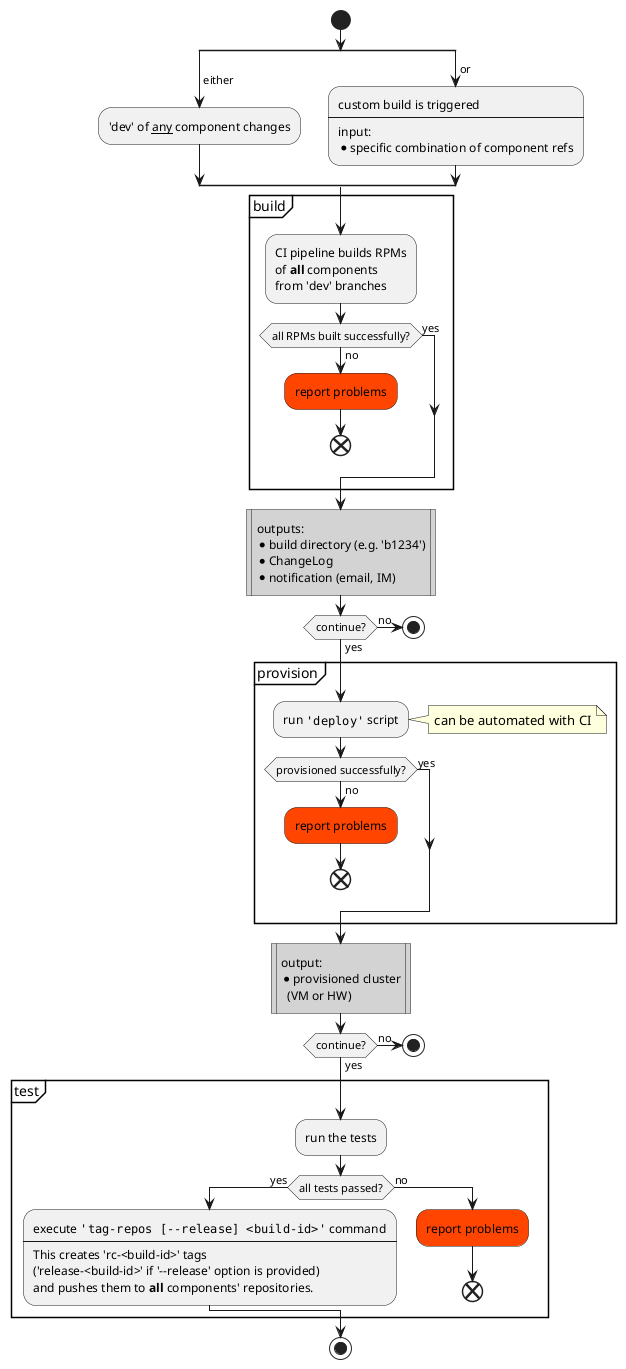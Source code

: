 @startuml
start

split
    -> either;
    :'dev' of __any__ component changes;
split again
    -> or;
    :custom build is triggered
    ----
    input:
    * specific combination of component refs;
end split

partition build {
    :CI pipeline builds RPMs
    of **all** components
    from 'dev' branches;

    if (all RPMs built successfully?) then (yes)
    else (no)
        #OrangeRed:report problems;
        end
    endif
}

#LightGrey:outputs:
* build directory (e.g. 'b1234')
* ChangeLog
* notification (email, IM)|

if (continue?) then (yes)
else (no)
    stop
endif

partition provision {
    :run ""'deploy'"" script;
    note right
        can be automated with CI
    end note
    if (provisioned successfully?) then (yes)
    else (no)
        #OrangeRed:report problems;
        end
    endif
}

#LightGrey:output:
* provisioned cluster
  (VM or HW)|

if (continue?) then (yes)
else (no)
    stop
endif

partition test {
    :run the tests;
    if (all tests passed?) then (yes)
        :execute ""'tag-repos [--release] <build-id>'"" command
        ----
        This creates 'rc-<build-id>' tags
        ('release-<build-id>' if '--release' option is provided)
        and pushes them to **all** components' repositories.;
    else (no)
        #OrangeRed:report problems;
        end
    endif
}

stop
@enduml
